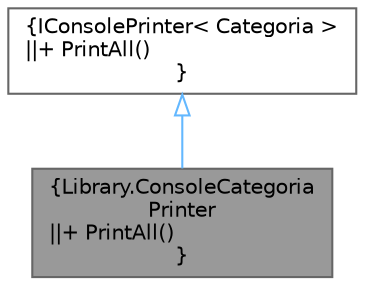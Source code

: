 digraph "Library.ConsoleCategoriaPrinter"
{
 // INTERACTIVE_SVG=YES
 // LATEX_PDF_SIZE
  bgcolor="transparent";
  edge [fontname=Helvetica,fontsize=10,labelfontname=Helvetica,labelfontsize=10];
  node [fontname=Helvetica,fontsize=10,shape=box,height=0.2,width=0.4];
  Node1 [label="{Library.ConsoleCategoria\lPrinter\n||+ PrintAll()\l}",height=0.2,width=0.4,color="gray40", fillcolor="grey60", style="filled", fontcolor="black",tooltip="Clase para mostrar por pantalla las categorías."];
  Node2 -> Node1 [dir="back",color="steelblue1",style="solid",arrowtail="onormal"];
  Node2 [label="{IConsolePrinter\< Categoria \>\n||+ PrintAll()\l}",height=0.2,width=0.4,color="gray40", fillcolor="white", style="filled",URL="$interfaceLibrary_1_1IConsolePrinter.html",tooltip=" "];
}
